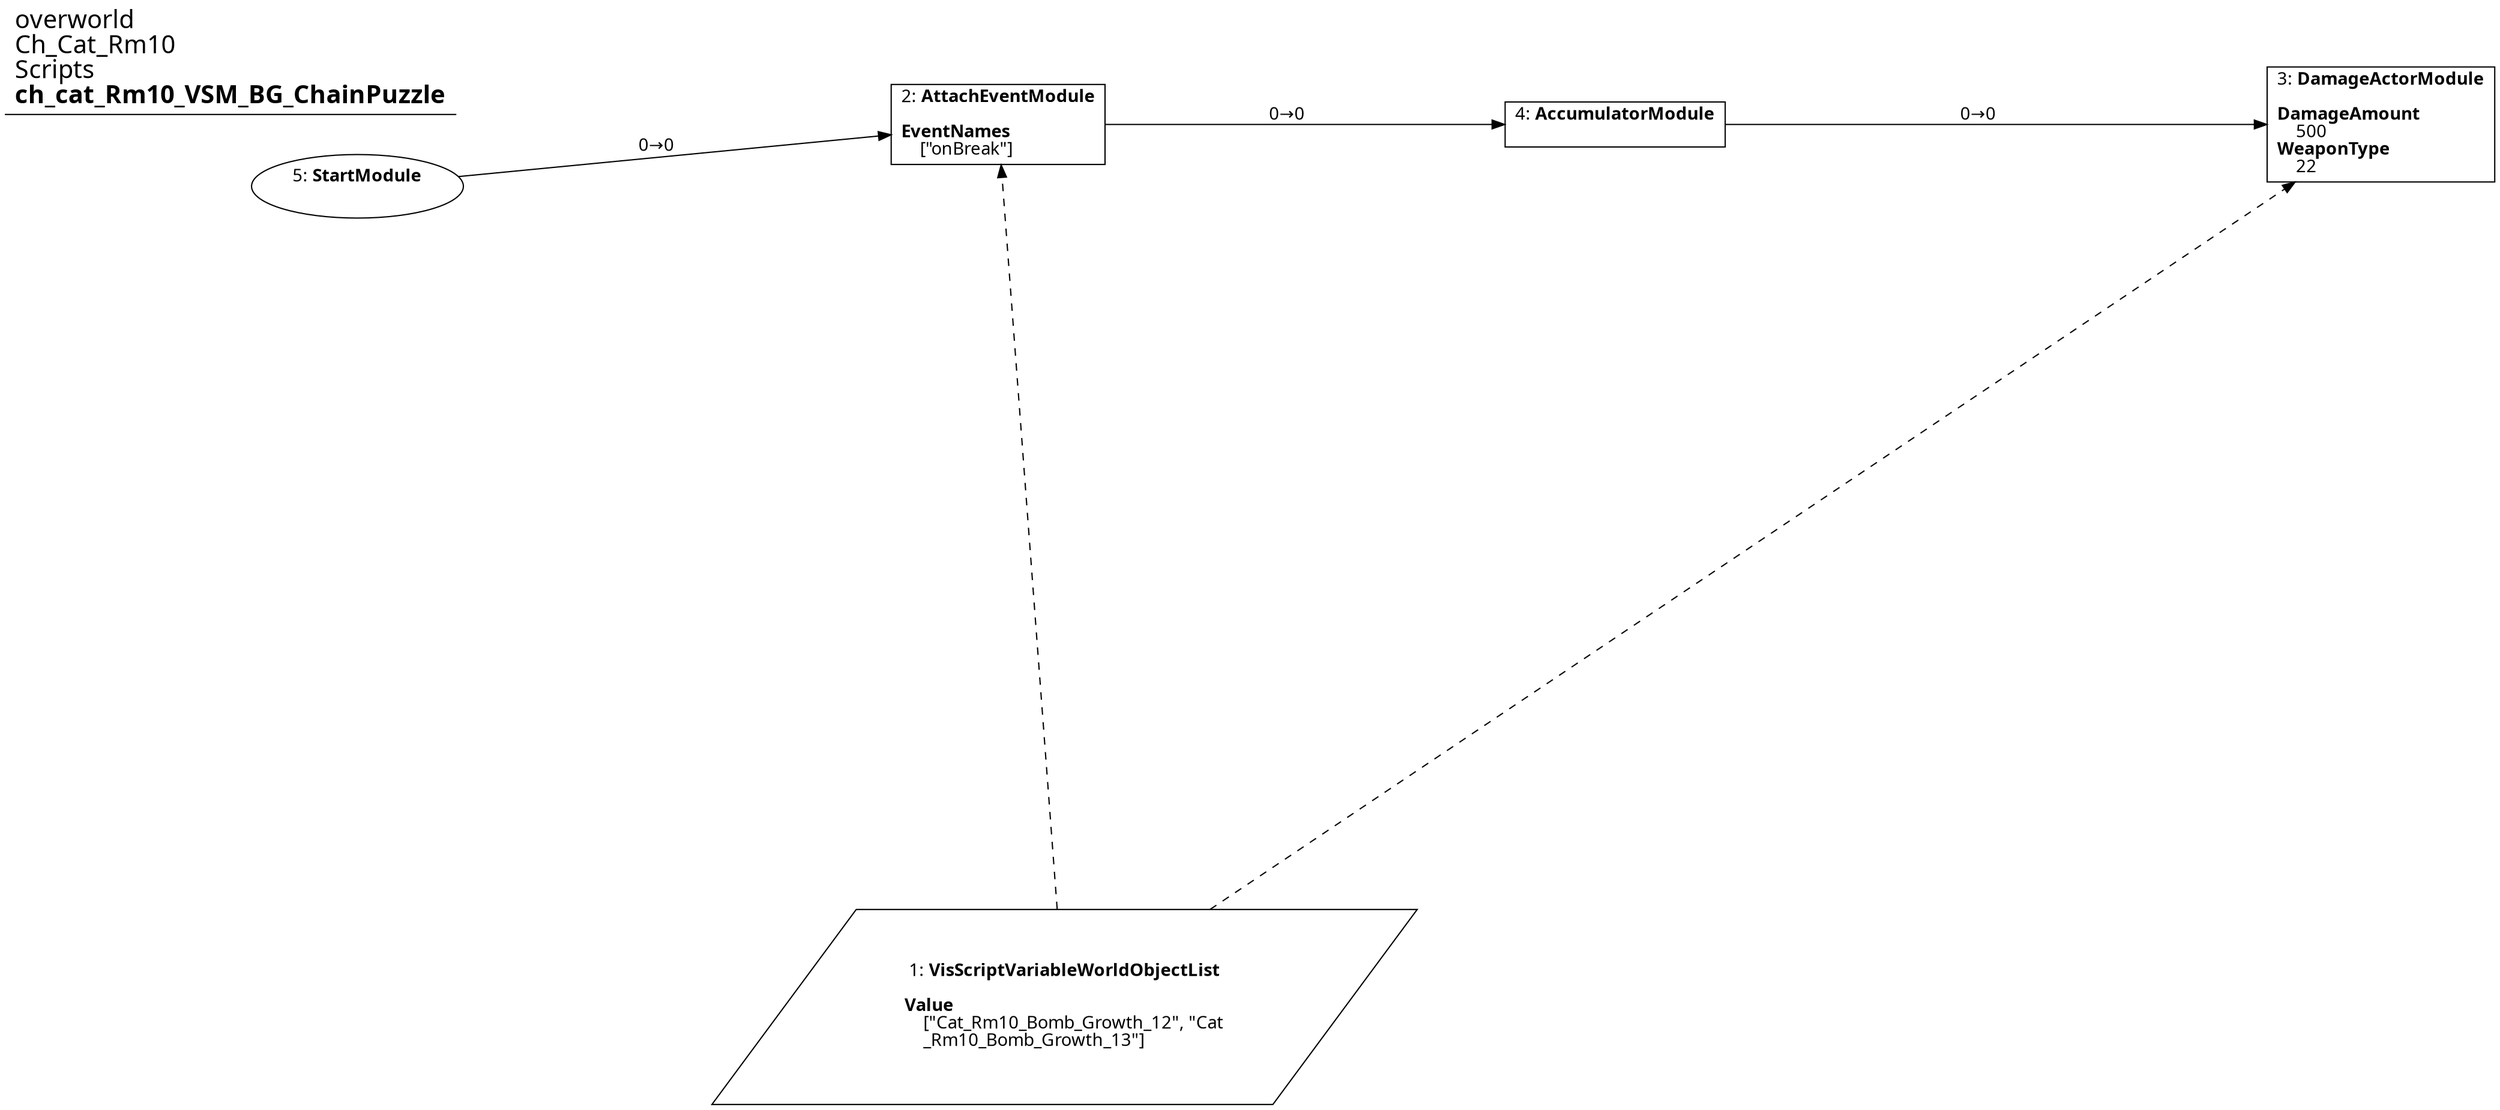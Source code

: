 digraph {
    layout = fdp;
    overlap = prism;
    sep = "+16";
    splines = spline;

    node [ shape = box ];

    graph [ fontname = "Segoe UI" ];
    node [ fontname = "Segoe UI" ];
    edge [ fontname = "Segoe UI" ];

    1 [ label = <1: <b>VisScriptVariableWorldObjectList</b><br/><br/><b>Value</b><br align="left"/>    [&quot;Cat_Rm10_Bomb_Growth_12&quot;, &quot;Cat<br align="left"/>    _Rm10_Bomb_Growth_13&quot;]<br align="left"/>> ];
    1 [ shape = parallelogram ]
    1 [ pos = "0.010000001,-0.26500002!" ];

    2 [ label = <2: <b>AttachEventModule</b><br/><br/><b>EventNames</b><br align="left"/>    [&quot;onBreak&quot;]<br align="left"/>> ];
    2 [ pos = "-0.011000001,0.014!" ];
    2 -> 4 [ label = "0→0" ];
    1 -> 2 [ style = dashed ];

    3 [ label = <3: <b>DamageActorModule</b><br/><br/><b>DamageAmount</b><br align="left"/>    500<br align="left"/><b>WeaponType</b><br align="left"/>    22<br align="left"/>> ];
    3 [ pos = "0.42600003,0.014!" ];
    1 -> 3 [ style = dashed ];

    4 [ label = <4: <b>AccumulatorModule</b><br/><br/>> ];
    4 [ pos = "0.18400002,0.014!" ];
    4 -> 3 [ label = "0→0" ];

    5 [ label = <5: <b>StartModule</b><br/><br/>> ];
    5 [ shape = oval ]
    5 [ pos = "-0.23300001,0.014!" ];
    5 -> 2 [ label = "0→0" ];

    title [ pos = "-0.23400001,0.015000001!" ];
    title [ shape = underline ];
    title [ label = <<font point-size="20">overworld<br align="left"/>Ch_Cat_Rm10<br align="left"/>Scripts<br align="left"/><b>ch_cat_Rm10_VSM_BG_ChainPuzzle</b><br align="left"/></font>> ];
}
